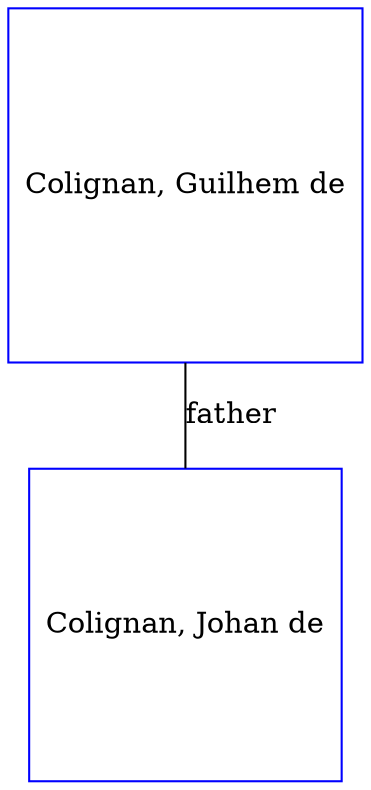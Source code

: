 digraph D {
    edge [dir=none];    node [shape=box];    "025988"   [label="Colignan, Johan de", shape=box, regular=1, color="blue"] ;
"025989"   [label="Colignan, Guilhem de", shape=box, regular=1, color="blue"] ;
025989->025988 [label="father",arrowsize=0.0]; 
}